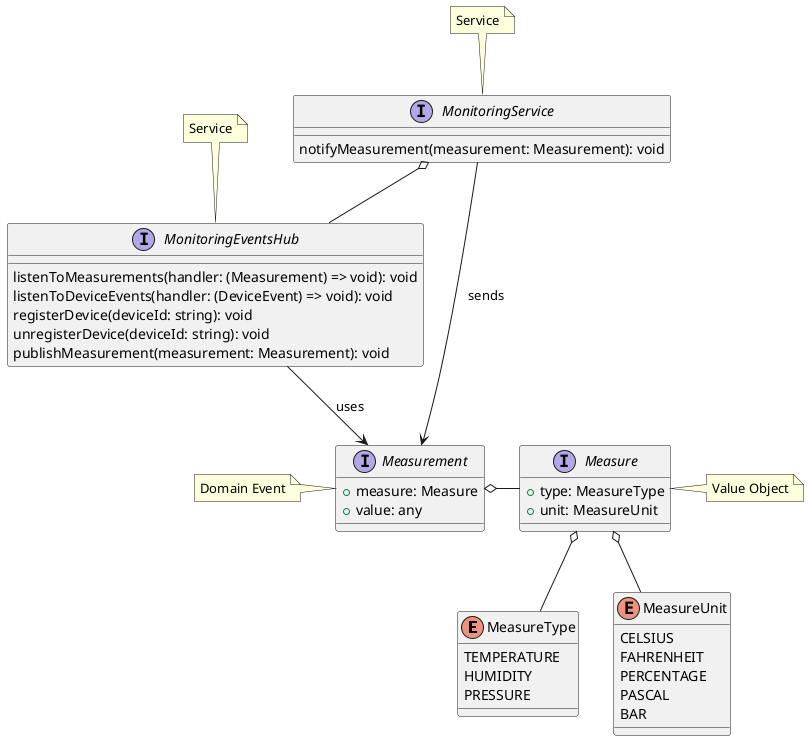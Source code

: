 @startuml

enum MeasureType {
  TEMPERATURE
  HUMIDITY
  PRESSURE
}

enum MeasureUnit {
  CELSIUS
  FAHRENHEIT
  PERCENTAGE
  PASCAL
  BAR
}

interface Measure {
  + type: MeasureType
  + unit: MeasureUnit
}
note right of Measure: Value Object
Measure o-- MeasureType
Measure o-- MeasureUnit

interface Measurement {
  + measure: Measure
  + value: any
}
note left of Measurement: Domain Event
Measurement o- Measure





interface MonitoringService {
  notifyMeasurement(measurement: Measurement): void
}
note top of MonitoringService: Service

interface MonitoringEventsHub {
  listenToMeasurements(handler: (Measurement) => void): void
  listenToDeviceEvents(handler: (DeviceEvent) => void): void
  registerDevice(deviceId: string): void
  unregisterDevice(deviceId: string): void
  publishMeasurement(measurement: Measurement): void
}
note top of MonitoringEventsHub: Service

MonitoringService --> Measurement : sends
MonitoringEventsHub --> Measurement : uses
MonitoringService o-- MonitoringEventsHub

@enduml
